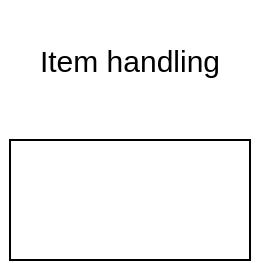 <mxfile>
    <diagram id="eEivbV5N9b3uCQ2Cgrt_" name="Page-1">
        <mxGraphModel dx="632" dy="475" grid="1" gridSize="10" guides="1" tooltips="1" connect="1" arrows="1" fold="1" page="1" pageScale="1" pageWidth="850" pageHeight="1100" math="0" shadow="0">
            <root>
                <mxCell id="0"/>
                <mxCell id="1" parent="0"/>
                <mxCell id="3" value="&lt;font style=&quot;font-size: 15px;&quot;&gt;Item handling&lt;/font&gt;" style="text;html=1;align=center;verticalAlign=middle;whiteSpace=wrap;rounded=0;" parent="1" vertex="1">
                    <mxGeometry x="360" y="290" width="130" height="60" as="geometry"/>
                </mxCell>
                <mxCell id="4" value="" style="rounded=0;whiteSpace=wrap;html=1;" vertex="1" parent="1">
                    <mxGeometry x="365" y="360" width="120" height="60" as="geometry"/>
                </mxCell>
            </root>
        </mxGraphModel>
    </diagram>
</mxfile>